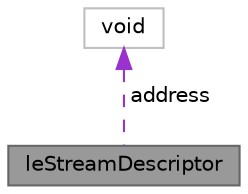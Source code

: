 digraph "leStreamDescriptor"
{
 // INTERACTIVE_SVG=YES
 // LATEX_PDF_SIZE
  bgcolor="transparent";
  edge [fontname=Helvetica,fontsize=10,labelfontname=Helvetica,labelfontsize=10];
  node [fontname=Helvetica,fontsize=10,shape=box,height=0.2,width=0.4];
  Node1 [label="leStreamDescriptor",height=0.2,width=0.4,color="gray40", fillcolor="grey60", style="filled", fontcolor="black",tooltip="This struct represents a stream descriptor."];
  Node2 -> Node1 [dir="back",color="darkorchid3",style="dashed",label=" address" ];
  Node2 [label="void",height=0.2,width=0.4,color="grey75", fillcolor="white", style="filled",tooltip=" "];
}
